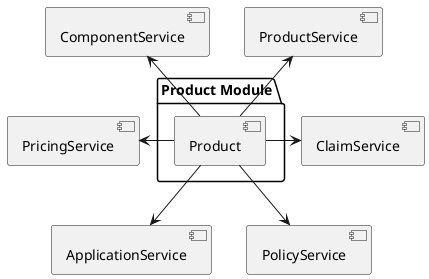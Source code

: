 @startuml

package "Product Module" as productModule {
  [Product] as product
}

[PricingService] as pricingS
[ComponentService] as componentS
[ProductService] as productS
[ApplicationService] as applicationS
[PolicyService] as policyS
[ClaimService] as claimS


componentS <-- product
productS <-- product
pricingS <- product

product --> applicationS
product --> policyS
product -> claimS

@enduml